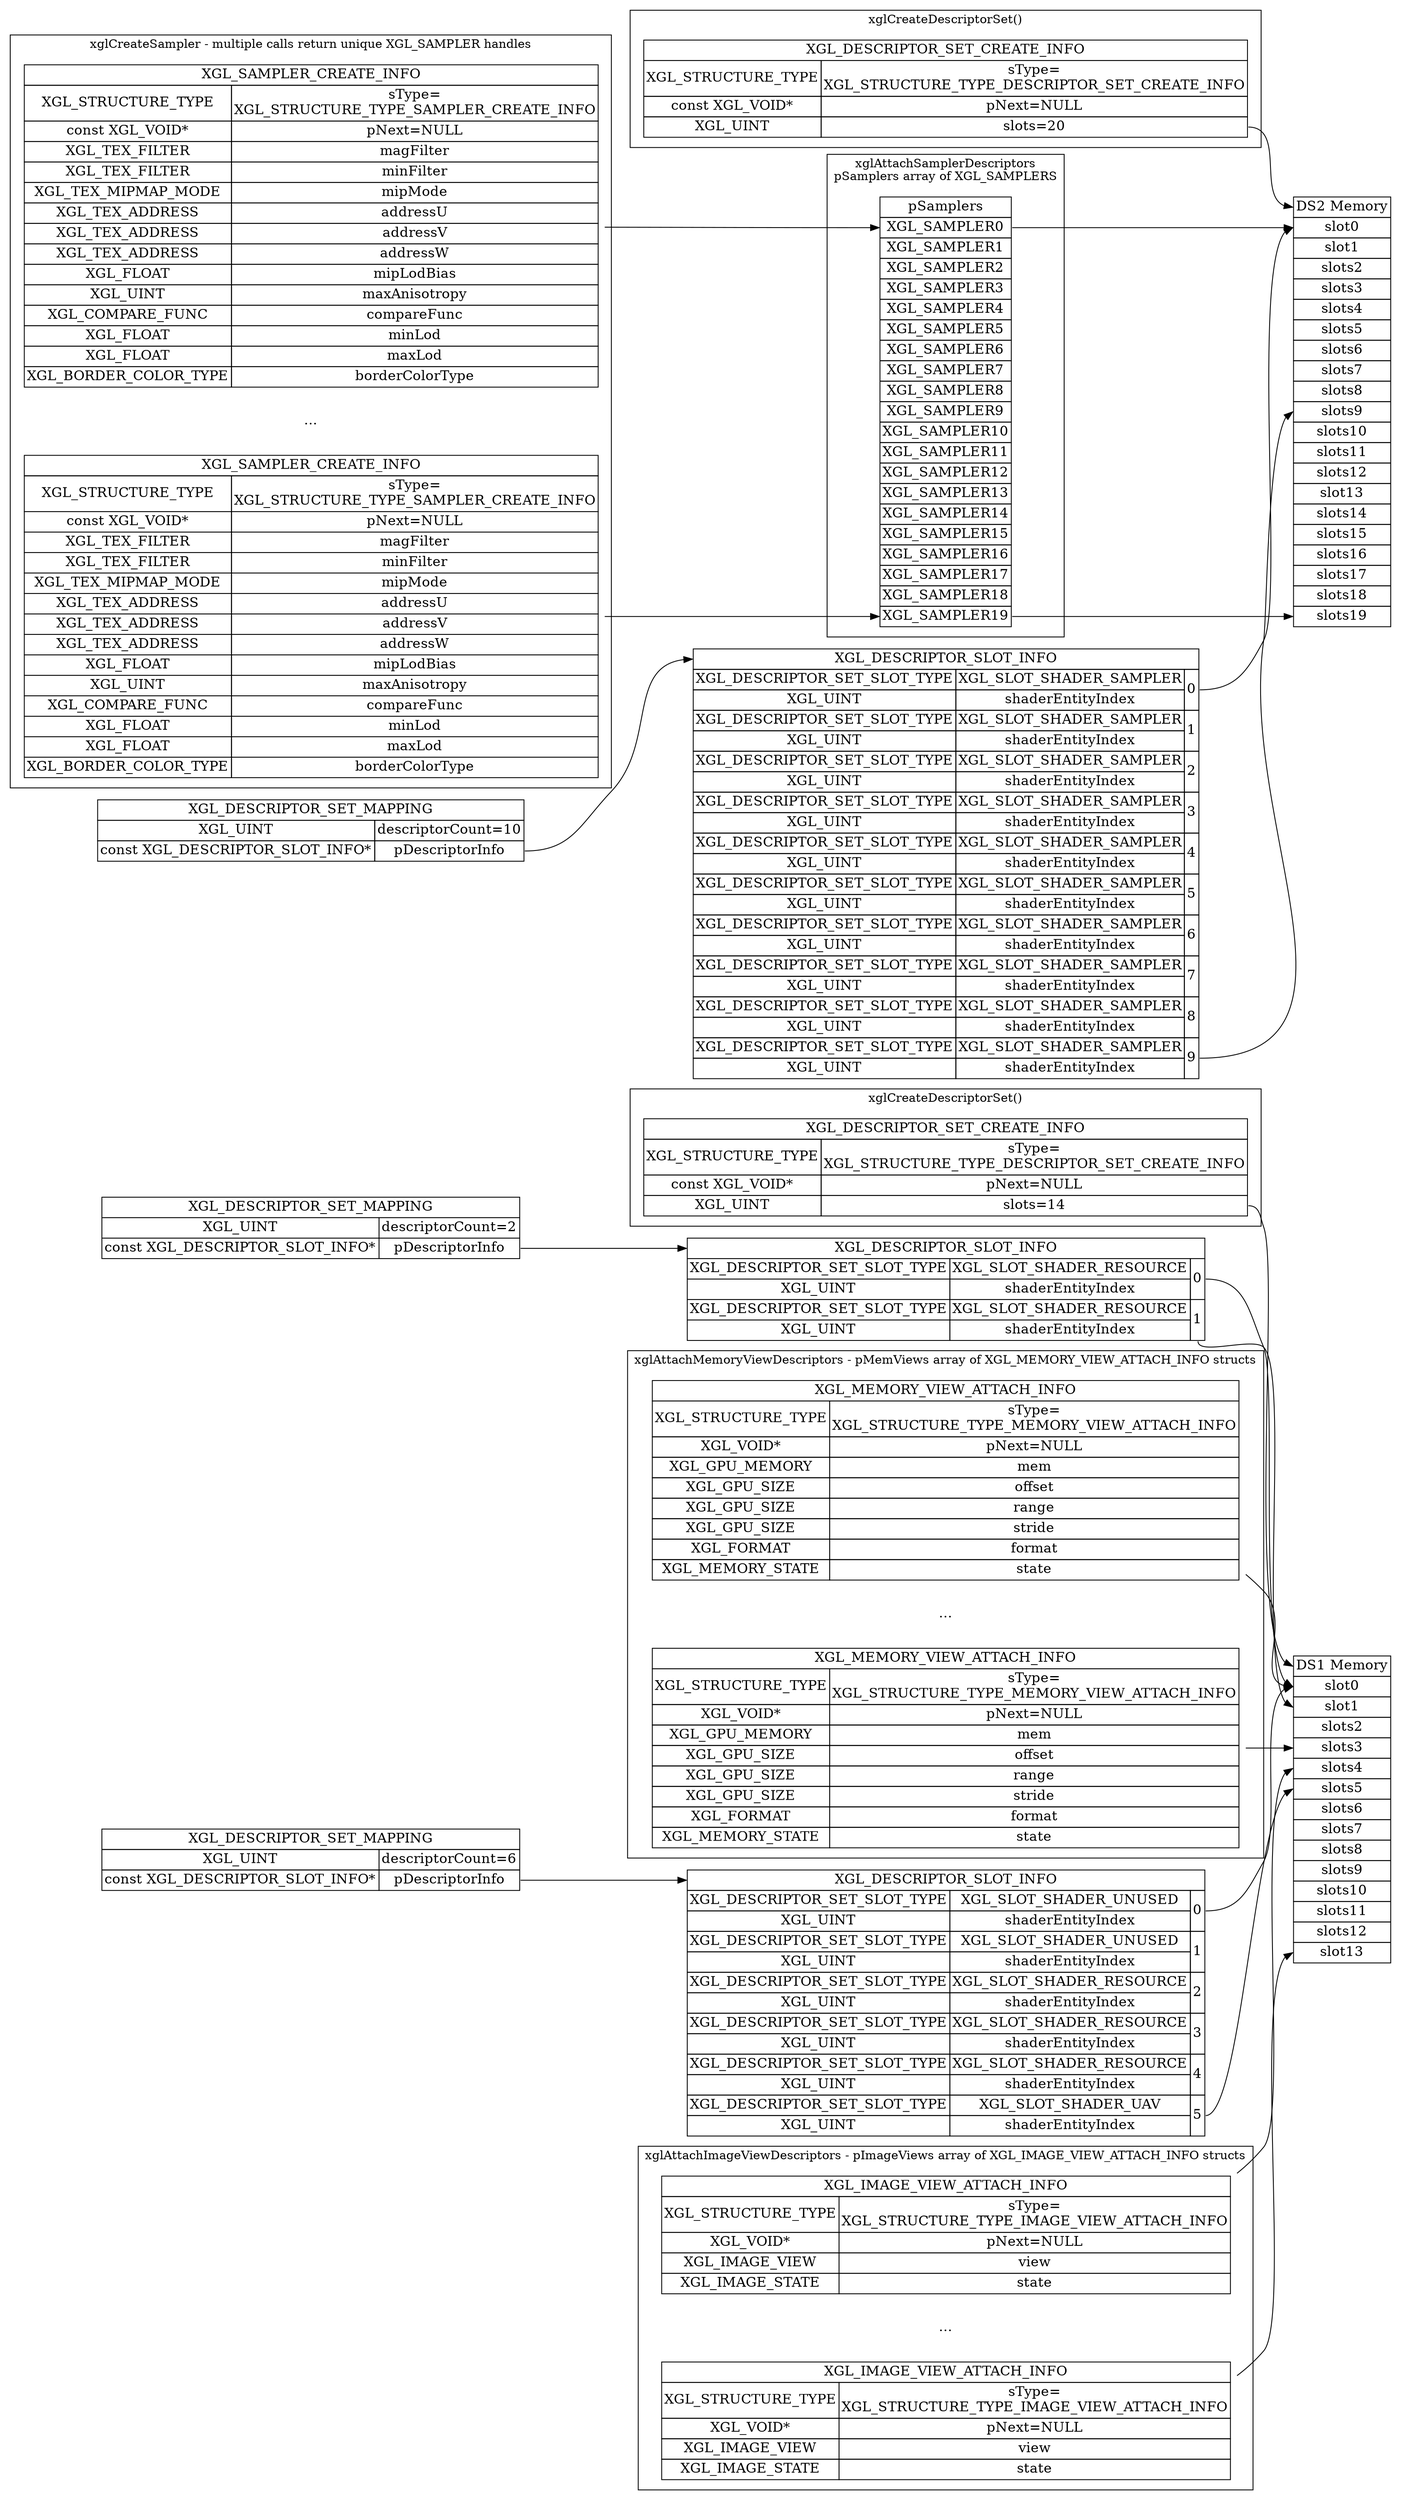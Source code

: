 digraph g {
graph [
rankdir = "LR"
];
node [
fontsize = "16"
shape = "plaintext"
];
edge [
];
subgraph clusterDSCreate1
{
label="xglCreateDescriptorSet()"
"_XGL_DESCRIPTOR_SET_CREATE_INFO1" [
label = <<TABLE BORDER="0" CELLBORDER="1" CELLSPACING="0"> <TR><TD COLSPAN="2" PORT="f0">XGL_DESCRIPTOR_SET_CREATE_INFO</TD></TR><TR><TD PORT="f1">XGL_STRUCTURE_TYPE</TD><TD>sType=<BR/>XGL_STRUCTURE_TYPE_DESCRIPTOR_SET_CREATE_INFO</TD></TR><TR><TD>const XGL_VOID*</TD><TD PORT="f2">pNext=NULL</TD></TR><TR><TD PORT="f3">XGL_UINT</TD><TD PORT="f4">slots=14</TD></TR></TABLE>>
];
}
subgraph clusterDSCreate2
{
label="xglCreateDescriptorSet()"
"_XGL_DESCRIPTOR_SET_CREATE_INFO2" [
label = <<TABLE BORDER="0" CELLBORDER="1" CELLSPACING="0"> <TR><TD COLSPAN="2" PORT="f0">XGL_DESCRIPTOR_SET_CREATE_INFO</TD></TR><TR><TD PORT="f1">XGL_STRUCTURE_TYPE</TD><TD>sType=<BR/>XGL_STRUCTURE_TYPE_DESCRIPTOR_SET_CREATE_INFO</TD></TR><TR><TD>const XGL_VOID*</TD><TD PORT="f2">pNext=NULL</TD></TR><TR><TD PORT="f3">XGL_UINT</TD><TD PORT="f4">slots=20</TD></TR></TABLE>>
];
}
subgraph clusterSamplerCreate
{
label="xglCreateSampler - multiple calls return unique XGL_SAMPLER handles"
"_XGL_SAMPLER_CREATE_INFO_0" [
label = <<TABLE BORDER="0" CELLBORDER="1" CELLSPACING="0"> <TR><TD COLSPAN="2" PORT="f0">XGL_SAMPLER_CREATE_INFO</TD></TR><TR><TD PORT="f1">XGL_STRUCTURE_TYPE</TD><TD PORT="f2">sType=<BR/>XGL_STRUCTURE_TYPE_SAMPLER_CREATE_INFO</TD></TR><TR><TD PORT="f3">const XGL_VOID*</TD><TD PORT="f4">pNext=NULL</TD></TR><TR><TD PORT="f5">XGL_TEX_FILTER</TD><TD PORT="f6">magFilter</TD></TR><TR><TD PORT="f7">XGL_TEX_FILTER</TD><TD PORT="f8">minFilter</TD></TR><TR><TD PORT="f9">XGL_TEX_MIPMAP_MODE</TD><TD PORT="f10">mipMode</TD></TR><TR><TD PORT="f11">XGL_TEX_ADDRESS</TD><TD PORT="f12">addressU</TD></TR><TR><TD PORT="f13">XGL_TEX_ADDRESS</TD><TD PORT="f14">addressV</TD></TR><TR><TD PORT="f15">XGL_TEX_ADDRESS</TD><TD PORT="f16">addressW</TD></TR><TR><TD PORT="f17">XGL_FLOAT</TD><TD PORT="f18">mipLodBias</TD></TR><TR><TD PORT="f19">XGL_UINT</TD><TD PORT="f20">maxAnisotropy</TD></TR><TR><TD PORT="f21">XGL_COMPARE_FUNC</TD><TD PORT="f22">compareFunc</TD></TR><TR><TD PORT="f23">XGL_FLOAT</TD><TD PORT="f24">minLod</TD></TR><TR><TD PORT="f25">XGL_FLOAT</TD><TD PORT="f26">maxLod</TD></TR><TR><TD PORT="f27">XGL_BORDER_COLOR_TYPE</TD><TD PORT="f28">borderColorType</TD></TR></TABLE>>
];
"SAMPLER_ELLIPSES" [
label = "..."
];
"_XGL_SAMPLER_CREATE_INFO_19" [
label = <<TABLE BORDER="0" CELLBORDER="1" CELLSPACING="0"> <TR><TD COLSPAN="2" PORT="f0">XGL_SAMPLER_CREATE_INFO</TD></TR><TR><TD PORT="f1">XGL_STRUCTURE_TYPE</TD><TD PORT="f2">sType=<BR/>XGL_STRUCTURE_TYPE_SAMPLER_CREATE_INFO</TD></TR><TR><TD PORT="f3">const XGL_VOID*</TD><TD PORT="f4">pNext=NULL</TD></TR><TR><TD PORT="f5">XGL_TEX_FILTER</TD><TD PORT="f6">magFilter</TD></TR><TR><TD PORT="f7">XGL_TEX_FILTER</TD><TD PORT="f8">minFilter</TD></TR><TR><TD PORT="f9">XGL_TEX_MIPMAP_MODE</TD><TD PORT="f10">mipMode</TD></TR><TR><TD PORT="f11">XGL_TEX_ADDRESS</TD><TD PORT="f12">addressU</TD></TR><TR><TD PORT="f13">XGL_TEX_ADDRESS</TD><TD PORT="f14">addressV</TD></TR><TR><TD PORT="f15">XGL_TEX_ADDRESS</TD><TD PORT="f16">addressW</TD></TR><TR><TD PORT="f17">XGL_FLOAT</TD><TD PORT="f18">mipLodBias</TD></TR><TR><TD PORT="f19">XGL_UINT</TD><TD PORT="f20">maxAnisotropy</TD></TR><TR><TD PORT="f21">XGL_COMPARE_FUNC</TD><TD PORT="f22">compareFunc</TD></TR><TR><TD PORT="f23">XGL_FLOAT</TD><TD PORT="f24">minLod</TD></TR><TR><TD PORT="f25">XGL_FLOAT</TD><TD PORT="f26">maxLod</TD></TR><TR><TD PORT="f27">XGL_BORDER_COLOR_TYPE</TD><TD PORT="f28">borderColorType</TD></TR></TABLE>>
];
}
subgraph clusterSamplerAttach
{
label="xglAttachSamplerDescriptors&#92;npSamplers array of XGL_SAMPLERS"
"SAMPLER_ARRAY" [
label = <<TABLE BORDER="0" CELLBORDER="1" CELLSPACING="0"> <TR><TD PORT="pSamp">pSamplers</TD></TR><TR><TD PORT="f0">XGL_SAMPLER0</TD></TR><TR><TD PORT="f1">XGL_SAMPLER1</TD></TR><TR><TD PORT="f2">XGL_SAMPLER2</TD></TR><TR><TD PORT="f3">XGL_SAMPLER3</TD></TR><TR><TD PORT="f4">XGL_SAMPLER4</TD></TR><TR><TD PORT="f5">XGL_SAMPLER5</TD></TR><TR><TD PORT="f6">XGL_SAMPLER6</TD></TR><TR><TD PORT="f7">XGL_SAMPLER7</TD></TR><TR><TD PORT="f8">XGL_SAMPLER8</TD></TR><TR><TD PORT="f9">XGL_SAMPLER9</TD></TR><TR><TD PORT="f10">XGL_SAMPLER10</TD></TR><TR><TD PORT="f11">XGL_SAMPLER11</TD></TR><TR><TD PORT="f12">XGL_SAMPLER12</TD></TR><TR><TD PORT="f13">XGL_SAMPLER13</TD></TR><TR><TD PORT="f14">XGL_SAMPLER14</TD></TR><TR><TD PORT="f15">XGL_SAMPLER15</TD></TR><TR><TD PORT="f16">XGL_SAMPLER16</TD></TR><TR><TD PORT="f17">XGL_SAMPLER17</TD></TR><TR><TD PORT="f18">XGL_SAMPLER18</TD></TR><TR><TD PORT="f19">XGL_SAMPLER19</TD></TR></TABLE>>
];
}
"DS1_MEMORY" [
label = <<TABLE BORDER="0" CELLBORDER="1" CELLSPACING="0"> <TR><TD PORT="ds1">DS1 Memory</TD></TR><TR><TD PORT="f0">slot0</TD></TR><TR><TD PORT="f1">slot1</TD></TR><TR><TD PORT="f2">slots2</TD></TR><TR><TD PORT="f3">slots3</TD></TR><TR><TD PORT="f4">slots4</TD></TR><TR><TD PORT="f5">slots5</TD></TR><TR><TD PORT="f6">slots6</TD></TR><TR><TD PORT="f7">slots7</TD></TR><TR><TD PORT="f8">slots8</TD></TR><TR><TD PORT="f9">slots9</TD></TR><TR><TD PORT="f10">slots10</TD></TR><TR><TD PORT="f11">slots11</TD></TR><TR><TD PORT="f12">slots12</TD></TR><TR><TD PORT="f13">slot13</TD></TR></TABLE>>
];
"DS2_MEMORY" [
label = <<TABLE BORDER="0" CELLBORDER="1" CELLSPACING="0"> <TR><TD PORT="ds2">DS2 Memory</TD></TR><TR><TD PORT="f0">slot0</TD></TR><TR><TD PORT="f1">slot1</TD></TR><TR><TD PORT="f2">slots2</TD></TR><TR><TD PORT="f3">slots3</TD></TR><TR><TD PORT="f4">slots4</TD></TR><TR><TD PORT="f5">slots5</TD></TR><TR><TD PORT="f6">slots6</TD></TR><TR><TD PORT="f7">slots7</TD></TR><TR><TD PORT="f8">slots8</TD></TR><TR><TD PORT="f9">slots9</TD></TR><TR><TD PORT="f10">slots10</TD></TR><TR><TD PORT="f11">slots11</TD></TR><TR><TD PORT="f12">slots12</TD></TR><TR><TD PORT="f13">slot13</TD></TR><TR><TD PORT="f14">slots14</TD></TR><TR><TD PORT="f15">slots15</TD></TR><TR><TD PORT="f16">slots16</TD></TR><TR><TD PORT="f17">slots17</TD></TR><TR><TD PORT="f18">slots18</TD></TR><TR><TD PORT="f19">slots19</TD></TR></TABLE>>
];
subgraph clusterMemoryView
{
label="xglAttachMemoryViewDescriptors - pMemViews array of XGL_MEMORY_VIEW_ATTACH_INFO structs"
"_XGL_MEMORY_VIEW_ATTACH_INFO_3" [
label = <<TABLE BORDER="0" CELLBORDER="1" CELLSPACING="0"> <TR><TD COLSPAN="2" PORT="f0">XGL_MEMORY_VIEW_ATTACH_INFO</TD></TR><TR><TD PORT="f1">XGL_STRUCTURE_TYPE</TD><TD PORT="f2">sType=<BR/>XGL_STRUCTURE_TYPE_MEMORY_VIEW_ATTACH_INFO</TD></TR><TR><TD PORT="f3">XGL_VOID*</TD><TD PORT="f4">pNext=NULL</TD></TR><TR><TD PORT="f5">XGL_GPU_MEMORY</TD><TD PORT="f6">mem</TD></TR><TR><TD PORT="f7">XGL_GPU_SIZE</TD><TD PORT="f8">offset</TD></TR><TR><TD PORT="f9">XGL_GPU_SIZE</TD><TD PORT="f10">range</TD></TR><TR><TD PORT="f11">XGL_GPU_SIZE</TD><TD PORT="f12">stride</TD></TR><TR><TD PORT="f13">XGL_FORMAT</TD><TD PORT="f14">format</TD></TR><TR><TD PORT="f15">XGL_MEMORY_STATE</TD><TD PORT="f16">state</TD></TR></TABLE>>
];
"MEM_VIEW_ELLIPSES" [
label = "..."
];
"_XGL_MEMORY_VIEW_ATTACH_INFO_0" [
label = <<TABLE BORDER="0" CELLBORDER="1" CELLSPACING="0"> <TR><TD COLSPAN="2" PORT="f0">XGL_MEMORY_VIEW_ATTACH_INFO</TD></TR><TR><TD PORT="f1">XGL_STRUCTURE_TYPE</TD><TD PORT="f2">sType=<BR/>XGL_STRUCTURE_TYPE_MEMORY_VIEW_ATTACH_INFO</TD></TR><TR><TD PORT="f3">XGL_VOID*</TD><TD PORT="f4">pNext=NULL</TD></TR><TR><TD PORT="f5">XGL_GPU_MEMORY</TD><TD PORT="f6">mem</TD></TR><TR><TD PORT="f7">XGL_GPU_SIZE</TD><TD PORT="f8">offset</TD></TR><TR><TD PORT="f9">XGL_GPU_SIZE</TD><TD PORT="f10">range</TD></TR><TR><TD PORT="f11">XGL_GPU_SIZE</TD><TD PORT="f12">stride</TD></TR><TR><TD PORT="f13">XGL_FORMAT</TD><TD PORT="f14">format</TD></TR><TR><TD PORT="f15">XGL_MEMORY_STATE</TD><TD PORT="f16">state</TD></TR></TABLE>>
];
}
subgraph clusterImageView
{
label="xglAttachImageViewDescriptors - pImageViews array of XGL_IMAGE_VIEW_ATTACH_INFO structs"
"_XGL_IMAGE_VIEW_ATTACH_INFO_9" [
label = <<TABLE BORDER="0" CELLBORDER="1" CELLSPACING="0"> <TR><TD COLSPAN="2" PORT="f0">XGL_IMAGE_VIEW_ATTACH_INFO</TD></TR><TR><TD PORT="f1">XGL_STRUCTURE_TYPE</TD><TD PORT="f2">sType=<BR/>XGL_STRUCTURE_TYPE_IMAGE_VIEW_ATTACH_INFO</TD></TR><TR><TD PORT="f3">XGL_VOID*</TD><TD PORT="f4">pNext=NULL</TD></TR><TR><TD PORT="f5">XGL_IMAGE_VIEW</TD><TD PORT="f6">view</TD></TR><TR><TD PORT="f7">XGL_IMAGE_STATE</TD><TD PORT="f8">state</TD></TR></TABLE>>
];
"IMG_VIEW_ELLIPSES" [
label = "..."
];
"_XGL_IMAGE_VIEW_ATTACH_INFO_0" [
label = <<TABLE BORDER="0" CELLBORDER="1" CELLSPACING="0"> <TR><TD COLSPAN="2" PORT="f0">XGL_IMAGE_VIEW_ATTACH_INFO</TD></TR><TR><TD PORT="f1">XGL_STRUCTURE_TYPE</TD><TD PORT="f2">sType=<BR/>XGL_STRUCTURE_TYPE_IMAGE_VIEW_ATTACH_INFO</TD></TR><TR><TD PORT="f3">XGL_VOID*</TD><TD PORT="f4">pNext=NULL</TD></TR><TR><TD PORT="f5">XGL_IMAGE_VIEW</TD><TD PORT="f6">view</TD></TR><TR><TD PORT="f7">XGL_IMAGE_STATE</TD><TD PORT="f8">state</TD></TR></TABLE>>
];
}
"VS_XGL_DESCRIPTOR_SET_MAPPING" [
label = <<TABLE BORDER="0" CELLBORDER="1" CELLSPACING="0"> <TR><TD COLSPAN="2" PORT="f0">XGL_DESCRIPTOR_SET_MAPPING</TD></TR><TR><TD PORT="f1">XGL_UINT</TD><TD PORT="f2">descriptorCount=2</TD></TR><TR><TD PORT="f3">const XGL_DESCRIPTOR_SLOT_INFO*</TD><TD PORT="f4">pDescriptorInfo</TD></TR></TABLE>>
];
"VS_XGL_DESCRIPTOR_SLOT_INFO" [
label = <<TABLE BORDER="0" CELLBORDER="1" CELLSPACING="0"> <TR><TD COLSPAN="3" PORT="f0">XGL_DESCRIPTOR_SLOT_INFO</TD></TR><TR><TD PORT="f2">XGL_DESCRIPTOR_SET_SLOT_TYPE</TD><TD PORT="f3">XGL_SLOT_SHADER_RESOURCE</TD><TD ROWSPAN="2" PORT="f1">0</TD></TR><TR><TD PORT="f4">XGL_UINT</TD><TD PORT="f5">shaderEntityIndex</TD></TR><TR><TD PORT="f7">XGL_DESCRIPTOR_SET_SLOT_TYPE</TD><TD PORT="f8">XGL_SLOT_SHADER_RESOURCE</TD><TD ROWSPAN="2" PORT="f6">1</TD></TR><TR><TD PORT="f9">XGL_UINT</TD><TD PORT="f10">shaderEntityIndex</TD></TR></TABLE>>
];
"FS0_XGL_DESCRIPTOR_SET_MAPPING" [
label = <<TABLE BORDER="0" CELLBORDER="1" CELLSPACING="0"> <TR><TD COLSPAN="2" PORT="f0">XGL_DESCRIPTOR_SET_MAPPING</TD></TR><TR><TD PORT="f1">XGL_UINT</TD><TD PORT="f2">descriptorCount=6</TD></TR><TR><TD PORT="f3">const XGL_DESCRIPTOR_SLOT_INFO*</TD><TD PORT="f4">pDescriptorInfo</TD></TR></TABLE>>
];
"FS0_XGL_DESCRIPTOR_SLOT_INFO" [
label = <<TABLE BORDER="0" CELLBORDER="1" CELLSPACING="0"> <TR><TD COLSPAN="3" PORT="f0">XGL_DESCRIPTOR_SLOT_INFO</TD></TR><TR><TD PORT="f2">XGL_DESCRIPTOR_SET_SLOT_TYPE</TD><TD PORT="f3">XGL_SLOT_SHADER_UNUSED</TD><TD ROWSPAN="2" PORT="f1">0</TD></TR><TR><TD PORT="f4">XGL_UINT</TD><TD PORT="f5">shaderEntityIndex</TD></TR><TR><TD PORT="f7">XGL_DESCRIPTOR_SET_SLOT_TYPE</TD><TD PORT="f8">XGL_SLOT_SHADER_UNUSED</TD><TD ROWSPAN="2" PORT="f6">1</TD></TR><TR><TD PORT="f9">XGL_UINT</TD><TD PORT="f10">shaderEntityIndex</TD></TR><TR><TD PORT="f12">XGL_DESCRIPTOR_SET_SLOT_TYPE</TD><TD PORT="f13">XGL_SLOT_SHADER_RESOURCE</TD><TD ROWSPAN="2" PORT="f11">2</TD></TR><TR><TD PORT="f14">XGL_UINT</TD><TD PORT="f15">shaderEntityIndex</TD></TR><TR><TD PORT="f17">XGL_DESCRIPTOR_SET_SLOT_TYPE</TD><TD PORT="f18">XGL_SLOT_SHADER_RESOURCE</TD><TD ROWSPAN="2" PORT="f16">3</TD></TR><TR><TD PORT="f19">XGL_UINT</TD><TD PORT="f20">shaderEntityIndex</TD></TR><TR><TD PORT="f22">XGL_DESCRIPTOR_SET_SLOT_TYPE</TD><TD PORT="f23">XGL_SLOT_SHADER_RESOURCE</TD><TD ROWSPAN="2" PORT="f21">4</TD></TR><TR><TD PORT="f24">XGL_UINT</TD><TD PORT="f25">shaderEntityIndex</TD></TR><TR><TD PORT="f27">XGL_DESCRIPTOR_SET_SLOT_TYPE</TD><TD PORT="f28">XGL_SLOT_SHADER_UAV</TD><TD ROWSPAN="2" PORT="f26">5</TD></TR><TR><TD PORT="f29">XGL_UINT</TD><TD PORT="f30">shaderEntityIndex</TD></TR></TABLE>>
];
"FS1_XGL_DESCRIPTOR_SET_MAPPING" [
label = <<TABLE BORDER="0" CELLBORDER="1" CELLSPACING="0"> <TR><TD COLSPAN="2" PORT="f0">XGL_DESCRIPTOR_SET_MAPPING</TD></TR><TR><TD PORT="f1">XGL_UINT</TD><TD PORT="f2">descriptorCount=10</TD></TR><TR><TD PORT="f3">const XGL_DESCRIPTOR_SLOT_INFO*</TD><TD PORT="f4">pDescriptorInfo</TD></TR></TABLE>>
];
"FS1_XGL_DESCRIPTOR_SLOT_INFO" [
label = <<TABLE BORDER="0" CELLBORDER="1" CELLSPACING="0"> <TR><TD COLSPAN="3" PORT="f0">XGL_DESCRIPTOR_SLOT_INFO</TD></TR><TR><TD PORT="f2">XGL_DESCRIPTOR_SET_SLOT_TYPE</TD><TD PORT="f3">XGL_SLOT_SHADER_SAMPLER</TD><TD ROWSPAN="2" PORT="f1">0</TD></TR><TR><TD PORT="f4">XGL_UINT</TD><TD PORT="f5">shaderEntityIndex</TD></TR><TR><TD PORT="f7">XGL_DESCRIPTOR_SET_SLOT_TYPE</TD><TD PORT="f8">XGL_SLOT_SHADER_SAMPLER</TD><TD ROWSPAN="2" PORT="f6">1</TD></TR><TR><TD PORT="f9">XGL_UINT</TD><TD PORT="f10">shaderEntityIndex</TD></TR><TR><TD PORT="f12">XGL_DESCRIPTOR_SET_SLOT_TYPE</TD><TD PORT="f13">XGL_SLOT_SHADER_SAMPLER</TD><TD ROWSPAN="2" PORT="f11">2</TD></TR><TR><TD PORT="f14">XGL_UINT</TD><TD PORT="f15">shaderEntityIndex</TD></TR><TR><TD PORT="f17">XGL_DESCRIPTOR_SET_SLOT_TYPE</TD><TD PORT="f18">XGL_SLOT_SHADER_SAMPLER</TD><TD ROWSPAN="2" PORT="f16">3</TD></TR><TR><TD PORT="f19">XGL_UINT</TD><TD PORT="f20">shaderEntityIndex</TD></TR><TR><TD PORT="f22">XGL_DESCRIPTOR_SET_SLOT_TYPE</TD><TD PORT="f23">XGL_SLOT_SHADER_SAMPLER</TD><TD ROWSPAN="2" PORT="f21">4</TD></TR><TR><TD PORT="f24">XGL_UINT</TD><TD PORT="f25">shaderEntityIndex</TD></TR><TR><TD PORT="f27">XGL_DESCRIPTOR_SET_SLOT_TYPE</TD><TD PORT="f28">XGL_SLOT_SHADER_SAMPLER</TD><TD ROWSPAN="2" PORT="f26">5</TD></TR><TR><TD PORT="f29">XGL_UINT</TD><TD PORT="f30">shaderEntityIndex</TD></TR><TR><TD PORT="f32">XGL_DESCRIPTOR_SET_SLOT_TYPE</TD><TD PORT="f33">XGL_SLOT_SHADER_SAMPLER</TD><TD ROWSPAN="2" PORT="f31">6</TD></TR><TR><TD PORT="f34">XGL_UINT</TD><TD PORT="f35">shaderEntityIndex</TD></TR><TR><TD PORT="f37">XGL_DESCRIPTOR_SET_SLOT_TYPE</TD><TD PORT="f38">XGL_SLOT_SHADER_SAMPLER</TD><TD ROWSPAN="2" PORT="f36">7</TD></TR><TR><TD PORT="f39">XGL_UINT</TD><TD PORT="f40">shaderEntityIndex</TD></TR><TR><TD PORT="f42">XGL_DESCRIPTOR_SET_SLOT_TYPE</TD><TD PORT="f43">XGL_SLOT_SHADER_SAMPLER</TD><TD ROWSPAN="2" PORT="f41">8</TD></TR><TR><TD PORT="f44">XGL_UINT</TD><TD PORT="f45">shaderEntityIndex</TD></TR><TR><TD PORT="f47">XGL_DESCRIPTOR_SET_SLOT_TYPE</TD><TD PORT="f48">XGL_SLOT_SHADER_SAMPLER</TD><TD ROWSPAN="2" PORT="f46">9</TD></TR><TR><TD PORT="f49">XGL_UINT</TD><TD PORT="f50">shaderEntityIndex</TD></TR></TABLE>>
];
/*
"_XGL_DESCRIPTOR_SET_CREATE_INFO1":f2 -> "_XGL_DESCRIPTOR_SET_CREATE_INFO2":f0 [
id = 0
];
*/
"_XGL_DESCRIPTOR_SET_CREATE_INFO1":f4 -> "DS1_MEMORY":ds1 [
id = 1
];
"_XGL_DESCRIPTOR_SET_CREATE_INFO2":f4 -> "DS2_MEMORY":ds2 [
id = 2
];
/*
"_XGL_SAMPLER_CREATE_INFO_0":f4 -> "_ELLIPSE0" [
id = 3
];
"_ELLIPSE0" -> "_XGL_SAMPLER_CREATE_INFO_19":f0 [
id = 3
];
*/
"_XGL_SAMPLER_CREATE_INFO_0" -> "SAMPLER_ARRAY":f0 [
id = 4
];
"_XGL_SAMPLER_CREATE_INFO_19" -> "SAMPLER_ARRAY":f19 [
id = 5
];
"SAMPLER_ARRAY":f0 -> "DS2_MEMORY":f0 [
id = 6
];
"SAMPLER_ARRAY":f19 -> "DS2_MEMORY":f19 [
id = 7
];
/*
"_XGL_MEMORY_VIEW_ATTACH_INFO_0":f4 -> "_ELLIPSE1" [
id = 6
];
"_ELLIPSE1" -> "_XGL_MEMORY_VIEW_ATTACH_INFO_3":f0 [
id = 7
];
"_XGL_IMAGE_VIEW_ATTACH_INFO_0":f4 -> "_ELLIPSE2" [
id = 8
];
"_ELLIPSE2" -> "_XGL_IMAGE_VIEW_ATTACH_INFO_9":f0 [
id = 9
];
*/
"_XGL_MEMORY_VIEW_ATTACH_INFO_0" -> "DS1_MEMORY":f0 [
id = 10
];
"_XGL_MEMORY_VIEW_ATTACH_INFO_3" -> "DS1_MEMORY":f3 [
id = 11
];
"_XGL_IMAGE_VIEW_ATTACH_INFO_0" -> "DS1_MEMORY":f4 [
id = 10
];
"_XGL_IMAGE_VIEW_ATTACH_INFO_9" -> "DS1_MEMORY":f13 [
id = 11
];
"VS_XGL_DESCRIPTOR_SET_MAPPING":f4 -> "VS_XGL_DESCRIPTOR_SLOT_INFO":f0 [
id = 12
];
"VS_XGL_DESCRIPTOR_SLOT_INFO":f1 -> "DS1_MEMORY":f0 [
id = 13
];
"VS_XGL_DESCRIPTOR_SLOT_INFO":f6 -> "DS1_MEMORY":f1 [
id = 14
];
"FS0_XGL_DESCRIPTOR_SET_MAPPING":f4 -> "FS0_XGL_DESCRIPTOR_SLOT_INFO":f0 [
id = 15
];
"FS0_XGL_DESCRIPTOR_SLOT_INFO":f1 -> "DS1_MEMORY":f0 [
id = 16
];
"FS0_XGL_DESCRIPTOR_SLOT_INFO":f26 -> "DS1_MEMORY":f5 [
id = 17
];
"FS1_XGL_DESCRIPTOR_SET_MAPPING":f4 -> "FS1_XGL_DESCRIPTOR_SLOT_INFO":f0 [
id = 15
];
"FS1_XGL_DESCRIPTOR_SLOT_INFO":f1 -> "DS2_MEMORY":f0 [
id = 16
];
"FS1_XGL_DESCRIPTOR_SLOT_INFO":f46 -> "DS2_MEMORY":f9 [
id = 17
];
}

